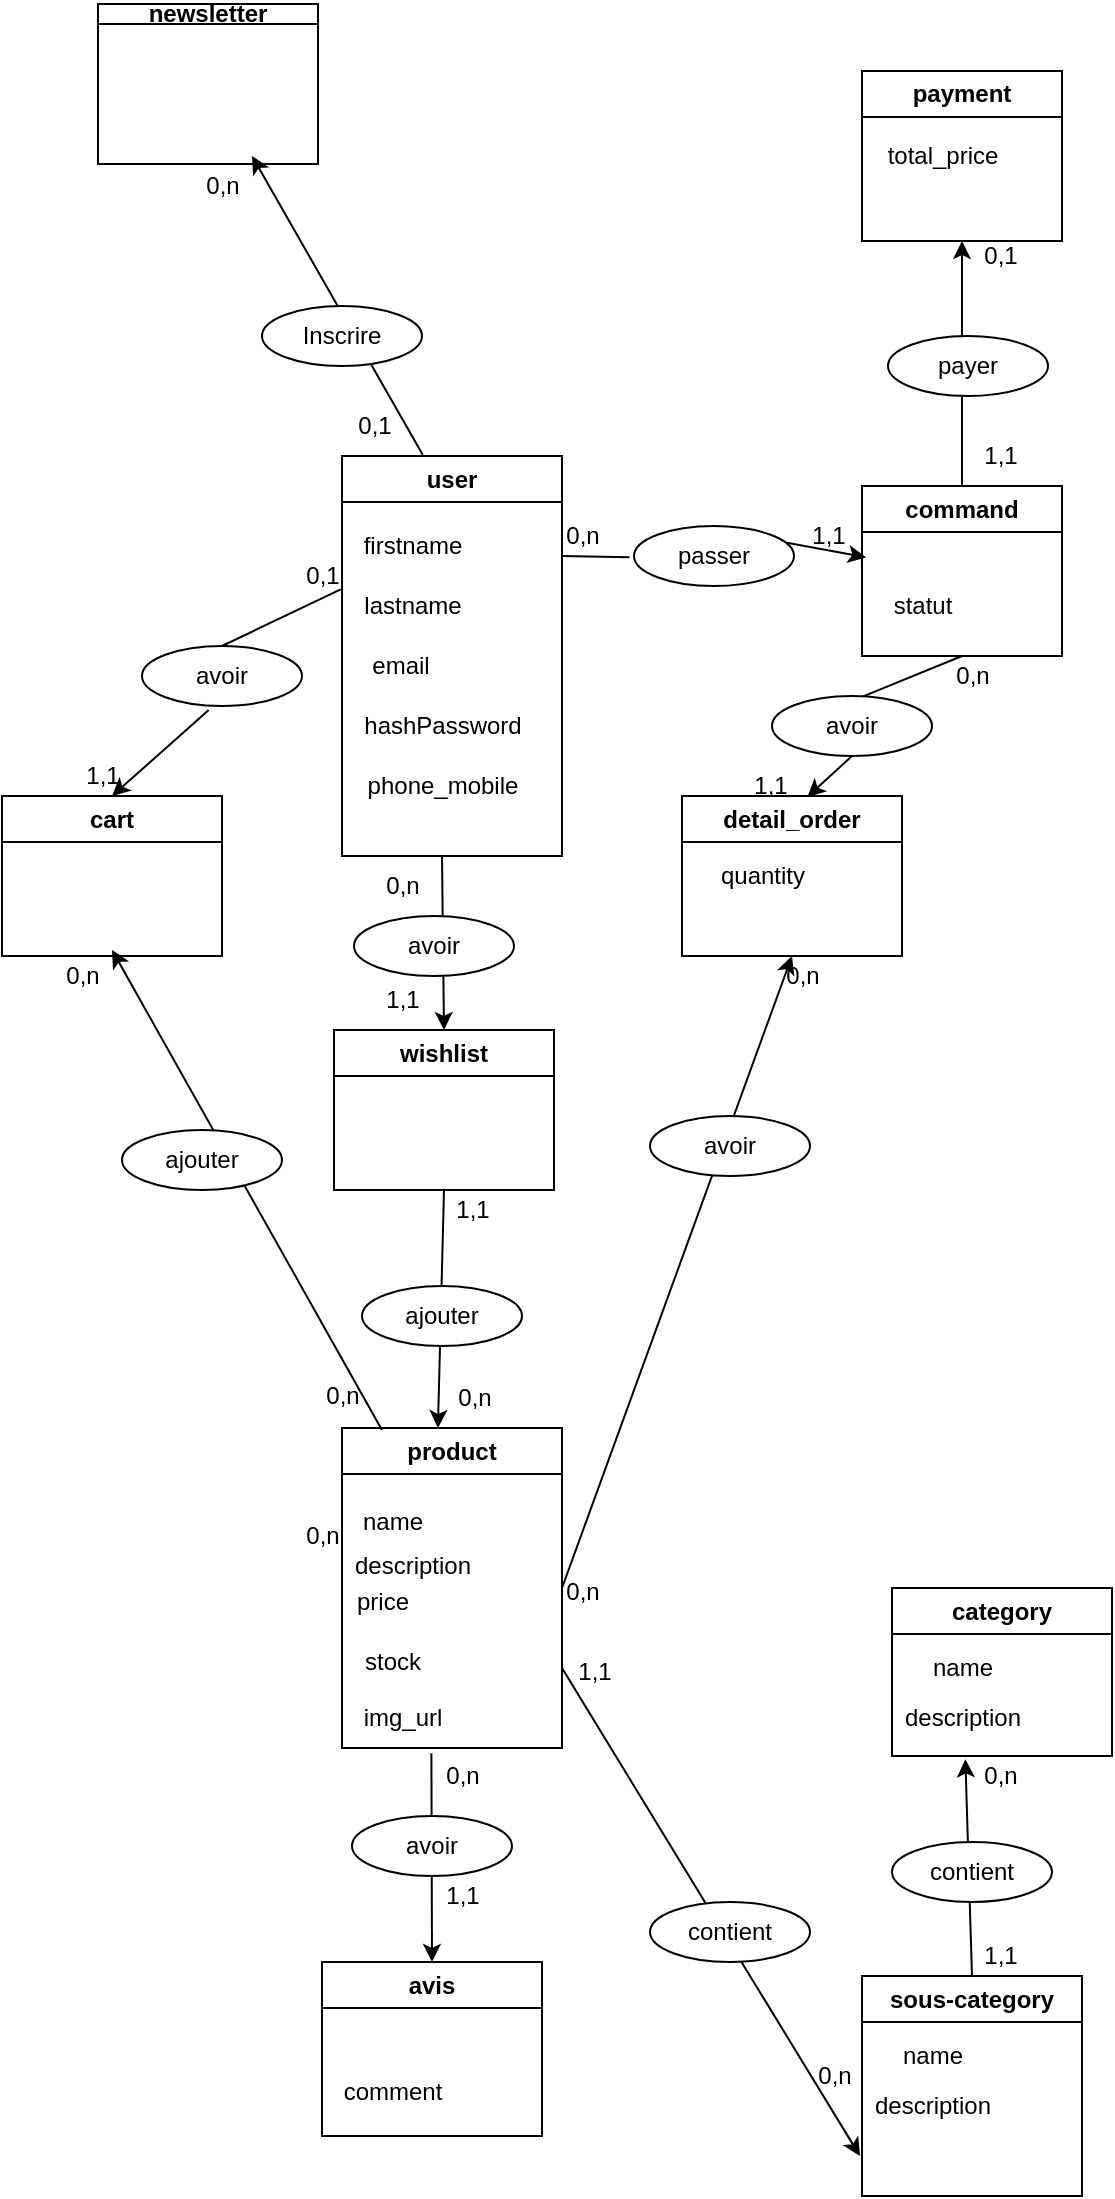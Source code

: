 <mxfile>
    <diagram id="CvfjHtEUOFNY8NPiG7nD" name="MCD">
        <mxGraphModel dx="878" dy="502" grid="1" gridSize="10" guides="1" tooltips="1" connect="1" arrows="1" fold="1" page="1" pageScale="1" pageWidth="850" pageHeight="1100" math="0" shadow="0">
            <root>
                <mxCell id="0"/>
                <mxCell id="1" parent="0"/>
                <mxCell id="Lv0Er9b2tTkbLk1As1dQ-1" value="user" style="swimlane;whiteSpace=wrap;html=1;" parent="1" vertex="1">
                    <mxGeometry x="341" y="230" width="110" height="200" as="geometry"/>
                </mxCell>
                <mxCell id="Lv0Er9b2tTkbLk1As1dQ-2" value="firstname" style="text;html=1;align=center;verticalAlign=middle;resizable=0;points=[];autosize=1;strokeColor=none;fillColor=none;" parent="Lv0Er9b2tTkbLk1As1dQ-1" vertex="1">
                    <mxGeometry y="30" width="70" height="30" as="geometry"/>
                </mxCell>
                <mxCell id="Lv0Er9b2tTkbLk1As1dQ-3" value="lastname" style="text;html=1;align=center;verticalAlign=middle;resizable=0;points=[];autosize=1;strokeColor=none;fillColor=none;" parent="Lv0Er9b2tTkbLk1As1dQ-1" vertex="1">
                    <mxGeometry y="60" width="70" height="30" as="geometry"/>
                </mxCell>
                <mxCell id="Lv0Er9b2tTkbLk1As1dQ-4" value="email" style="text;html=1;align=center;verticalAlign=middle;resizable=0;points=[];autosize=1;strokeColor=none;fillColor=none;" parent="Lv0Er9b2tTkbLk1As1dQ-1" vertex="1">
                    <mxGeometry x="4" y="90" width="50" height="30" as="geometry"/>
                </mxCell>
                <mxCell id="Lv0Er9b2tTkbLk1As1dQ-5" value="hashPassword" style="text;html=1;align=center;verticalAlign=middle;resizable=0;points=[];autosize=1;strokeColor=none;fillColor=none;" parent="Lv0Er9b2tTkbLk1As1dQ-1" vertex="1">
                    <mxGeometry y="120" width="100" height="30" as="geometry"/>
                </mxCell>
                <mxCell id="Lv0Er9b2tTkbLk1As1dQ-6" value="phone_mobile" style="text;html=1;align=center;verticalAlign=middle;resizable=0;points=[];autosize=1;strokeColor=none;fillColor=none;" parent="Lv0Er9b2tTkbLk1As1dQ-1" vertex="1">
                    <mxGeometry y="150" width="100" height="30" as="geometry"/>
                </mxCell>
                <mxCell id="Lv0Er9b2tTkbLk1As1dQ-7" value="newsletter" style="swimlane;whiteSpace=wrap;html=1;startSize=10;" parent="1" vertex="1">
                    <mxGeometry x="219" y="4" width="110" height="80" as="geometry"/>
                </mxCell>
                <mxCell id="Lv0Er9b2tTkbLk1As1dQ-14" value="" style="endArrow=classic;html=1;exitX=0.367;exitY=-0.003;exitDx=0;exitDy=0;exitPerimeter=0;entryX=0.5;entryY=1;entryDx=0;entryDy=0;" parent="1" source="Lv0Er9b2tTkbLk1As1dQ-1" edge="1">
                    <mxGeometry width="50" height="50" relative="1" as="geometry">
                        <mxPoint x="311" y="130" as="sourcePoint"/>
                        <mxPoint x="296" y="80" as="targetPoint"/>
                    </mxGeometry>
                </mxCell>
                <mxCell id="Lv0Er9b2tTkbLk1As1dQ-16" value="0,1" style="text;html=1;align=center;verticalAlign=middle;resizable=0;points=[];autosize=1;strokeColor=none;fillColor=none;" parent="1" vertex="1">
                    <mxGeometry x="337" y="200" width="40" height="30" as="geometry"/>
                </mxCell>
                <mxCell id="Lv0Er9b2tTkbLk1As1dQ-17" value="0,n" style="text;html=1;align=center;verticalAlign=middle;resizable=0;points=[];autosize=1;strokeColor=none;fillColor=none;" parent="1" vertex="1">
                    <mxGeometry x="261" y="80" width="40" height="30" as="geometry"/>
                </mxCell>
                <mxCell id="Lv0Er9b2tTkbLk1As1dQ-20" value="command" style="swimlane;whiteSpace=wrap;html=1;startSize=23;" parent="1" vertex="1">
                    <mxGeometry x="601" y="245" width="100" height="85" as="geometry"/>
                </mxCell>
                <mxCell id="Lv0Er9b2tTkbLk1As1dQ-22" value="statut" style="text;html=1;align=center;verticalAlign=middle;resizable=0;points=[];autosize=1;strokeColor=none;fillColor=none;" parent="1" vertex="1">
                    <mxGeometry x="606" y="290" width="50" height="30" as="geometry"/>
                </mxCell>
                <mxCell id="Lv0Er9b2tTkbLk1As1dQ-24" value="" style="endArrow=classic;html=1;entryX=-0.028;entryY=0.522;entryDx=0;entryDy=0;entryPerimeter=0;exitX=1;exitY=0.25;exitDx=0;exitDy=0;startArrow=none;" parent="1" source="N1LRHJ8-8XwG6mAaGwfK-13" edge="1">
                    <mxGeometry width="50" height="50" relative="1" as="geometry">
                        <mxPoint x="371" y="350" as="sourcePoint"/>
                        <mxPoint x="603.04" y="280.66" as="targetPoint"/>
                    </mxGeometry>
                </mxCell>
                <mxCell id="Lv0Er9b2tTkbLk1As1dQ-25" value="detail_order" style="swimlane;whiteSpace=wrap;html=1;startSize=23;" parent="1" vertex="1">
                    <mxGeometry x="511" y="400" width="110" height="80" as="geometry"/>
                </mxCell>
                <mxCell id="Lv0Er9b2tTkbLk1As1dQ-26" value="0,n" style="text;html=1;align=center;verticalAlign=middle;resizable=0;points=[];autosize=1;strokeColor=none;fillColor=none;" parent="1" vertex="1">
                    <mxGeometry x="441" y="255" width="40" height="30" as="geometry"/>
                </mxCell>
                <mxCell id="TKvOoq7Yk5l7cbyG8qmb-8" value="" style="edgeStyle=none;html=1;exitX=0.5;exitY=0;exitDx=0;exitDy=0;entryX=0.5;entryY=1;entryDx=0;entryDy=0;" parent="1" source="Lv0Er9b2tTkbLk1As1dQ-20" target="TKvOoq7Yk5l7cbyG8qmb-7" edge="1">
                    <mxGeometry relative="1" as="geometry"/>
                </mxCell>
                <mxCell id="Lv0Er9b2tTkbLk1As1dQ-27" value="1,1" style="text;html=1;align=center;verticalAlign=middle;resizable=0;points=[];autosize=1;strokeColor=none;fillColor=none;" parent="1" vertex="1">
                    <mxGeometry x="564" y="255" width="40" height="30" as="geometry"/>
                </mxCell>
                <mxCell id="Lv0Er9b2tTkbLk1As1dQ-28" value="" style="endArrow=classic;html=1;entryX=0.57;entryY=0.006;entryDx=0;entryDy=0;exitX=0.5;exitY=1;exitDx=0;exitDy=0;entryPerimeter=0;startArrow=none;" parent="1" source="N1LRHJ8-8XwG6mAaGwfK-12" target="Lv0Er9b2tTkbLk1As1dQ-25" edge="1">
                    <mxGeometry width="50" height="50" relative="1" as="geometry">
                        <mxPoint x="371" y="440" as="sourcePoint"/>
                        <mxPoint x="421" y="390" as="targetPoint"/>
                    </mxGeometry>
                </mxCell>
                <mxCell id="Lv0Er9b2tTkbLk1As1dQ-29" value="quantity" style="text;html=1;align=center;verticalAlign=middle;resizable=0;points=[];autosize=1;strokeColor=none;fillColor=none;" parent="1" vertex="1">
                    <mxGeometry x="516" y="425" width="70" height="30" as="geometry"/>
                </mxCell>
                <mxCell id="Lv0Er9b2tTkbLk1As1dQ-30" value="0,n" style="text;html=1;align=center;verticalAlign=middle;resizable=0;points=[];autosize=1;strokeColor=none;fillColor=none;" parent="1" vertex="1">
                    <mxGeometry x="636" y="325" width="40" height="30" as="geometry"/>
                </mxCell>
                <mxCell id="Lv0Er9b2tTkbLk1As1dQ-31" value="1,1" style="text;html=1;align=center;verticalAlign=middle;resizable=0;points=[];autosize=1;strokeColor=none;fillColor=none;" parent="1" vertex="1">
                    <mxGeometry x="535" y="380" width="40" height="30" as="geometry"/>
                </mxCell>
                <mxCell id="Lv0Er9b2tTkbLk1As1dQ-32" value="wishlist" style="swimlane;whiteSpace=wrap;html=1;startSize=23;" parent="1" vertex="1">
                    <mxGeometry x="337" y="517" width="110" height="80" as="geometry"/>
                </mxCell>
                <mxCell id="Lv0Er9b2tTkbLk1As1dQ-33" value="" style="endArrow=classic;html=1;entryX=0.5;entryY=0;entryDx=0;entryDy=0;" parent="1" target="Lv0Er9b2tTkbLk1As1dQ-32" edge="1">
                    <mxGeometry width="50" height="50" relative="1" as="geometry">
                        <mxPoint x="391" y="430" as="sourcePoint"/>
                        <mxPoint x="421" y="270" as="targetPoint"/>
                    </mxGeometry>
                </mxCell>
                <mxCell id="Lv0Er9b2tTkbLk1As1dQ-34" value="0,n" style="text;html=1;align=center;verticalAlign=middle;resizable=0;points=[];autosize=1;strokeColor=none;fillColor=none;" parent="1" vertex="1">
                    <mxGeometry x="351" y="430" width="40" height="30" as="geometry"/>
                </mxCell>
                <mxCell id="Lv0Er9b2tTkbLk1As1dQ-35" value="1,1" style="text;html=1;align=center;verticalAlign=middle;resizable=0;points=[];autosize=1;strokeColor=none;fillColor=none;" parent="1" vertex="1">
                    <mxGeometry x="351" y="487" width="40" height="30" as="geometry"/>
                </mxCell>
                <mxCell id="Lv0Er9b2tTkbLk1As1dQ-37" value="product" style="swimlane;whiteSpace=wrap;html=1;startSize=23;" parent="1" vertex="1">
                    <mxGeometry x="341" y="716" width="110" height="160" as="geometry"/>
                </mxCell>
                <mxCell id="Lv0Er9b2tTkbLk1As1dQ-40" value="description" style="text;html=1;align=center;verticalAlign=middle;resizable=0;points=[];autosize=1;strokeColor=none;fillColor=none;" parent="Lv0Er9b2tTkbLk1As1dQ-37" vertex="1">
                    <mxGeometry x="-5" y="54" width="80" height="30" as="geometry"/>
                </mxCell>
                <mxCell id="Lv0Er9b2tTkbLk1As1dQ-41" value="price" style="text;html=1;align=center;verticalAlign=middle;resizable=0;points=[];autosize=1;strokeColor=none;fillColor=none;" parent="Lv0Er9b2tTkbLk1As1dQ-37" vertex="1">
                    <mxGeometry x="-5" y="72" width="50" height="30" as="geometry"/>
                </mxCell>
                <mxCell id="Lv0Er9b2tTkbLk1As1dQ-38" value="" style="endArrow=classic;html=1;exitX=0.5;exitY=1;exitDx=0;exitDy=0;entryX=0.436;entryY=0;entryDx=0;entryDy=0;entryPerimeter=0;" parent="1" source="Lv0Er9b2tTkbLk1As1dQ-32" target="Lv0Er9b2tTkbLk1As1dQ-37" edge="1">
                    <mxGeometry width="50" height="50" relative="1" as="geometry">
                        <mxPoint x="465" y="587" as="sourcePoint"/>
                        <mxPoint x="435" y="687" as="targetPoint"/>
                    </mxGeometry>
                </mxCell>
                <mxCell id="Lv0Er9b2tTkbLk1As1dQ-39" value="name" style="text;html=1;align=center;verticalAlign=middle;resizable=0;points=[];autosize=1;strokeColor=none;fillColor=none;" parent="1" vertex="1">
                    <mxGeometry x="341" y="748" width="50" height="30" as="geometry"/>
                </mxCell>
                <mxCell id="Lv0Er9b2tTkbLk1As1dQ-43" value="stock" style="text;html=1;align=center;verticalAlign=middle;resizable=0;points=[];autosize=1;strokeColor=none;fillColor=none;" parent="1" vertex="1">
                    <mxGeometry x="341" y="818" width="50" height="30" as="geometry"/>
                </mxCell>
                <mxCell id="Lv0Er9b2tTkbLk1As1dQ-44" value="img_url" style="text;html=1;align=center;verticalAlign=middle;resizable=0;points=[];autosize=1;strokeColor=none;fillColor=none;" parent="1" vertex="1">
                    <mxGeometry x="341" y="846" width="60" height="30" as="geometry"/>
                </mxCell>
                <mxCell id="Lv0Er9b2tTkbLk1As1dQ-45" value="" style="endArrow=classic;html=1;exitX=1;exitY=0.5;exitDx=0;exitDy=0;entryX=0.5;entryY=1;entryDx=0;entryDy=0;" parent="1" source="Lv0Er9b2tTkbLk1As1dQ-37" target="Lv0Er9b2tTkbLk1As1dQ-25" edge="1">
                    <mxGeometry width="50" height="50" relative="1" as="geometry">
                        <mxPoint x="371" y="530" as="sourcePoint"/>
                        <mxPoint x="421" y="480" as="targetPoint"/>
                    </mxGeometry>
                </mxCell>
                <mxCell id="Lv0Er9b2tTkbLk1As1dQ-46" value="1,1" style="text;html=1;align=center;verticalAlign=middle;resizable=0;points=[];autosize=1;strokeColor=none;fillColor=none;" parent="1" vertex="1">
                    <mxGeometry x="386" y="592" width="40" height="30" as="geometry"/>
                </mxCell>
                <mxCell id="Lv0Er9b2tTkbLk1As1dQ-47" value="0,n" style="text;html=1;align=center;verticalAlign=middle;resizable=0;points=[];autosize=1;strokeColor=none;fillColor=none;" parent="1" vertex="1">
                    <mxGeometry x="387" y="686" width="40" height="30" as="geometry"/>
                </mxCell>
                <mxCell id="Lv0Er9b2tTkbLk1As1dQ-48" value="0,n" style="text;html=1;align=center;verticalAlign=middle;resizable=0;points=[];autosize=1;strokeColor=none;fillColor=none;" parent="1" vertex="1">
                    <mxGeometry x="441" y="783" width="40" height="30" as="geometry"/>
                </mxCell>
                <mxCell id="Lv0Er9b2tTkbLk1As1dQ-49" value="0,n" style="text;html=1;align=center;verticalAlign=middle;resizable=0;points=[];autosize=1;strokeColor=none;fillColor=none;" parent="1" vertex="1">
                    <mxGeometry x="551" y="475" width="40" height="30" as="geometry"/>
                </mxCell>
                <mxCell id="Lv0Er9b2tTkbLk1As1dQ-53" value="cart" style="swimlane;whiteSpace=wrap;html=1;startSize=23;" parent="1" vertex="1">
                    <mxGeometry x="171" y="400" width="110" height="80" as="geometry"/>
                </mxCell>
                <mxCell id="Lv0Er9b2tTkbLk1As1dQ-54" value="" style="endArrow=classic;html=1;entryX=0.5;entryY=0;entryDx=0;entryDy=0;exitX=0.417;exitY=1.067;exitDx=0;exitDy=0;exitPerimeter=0;startArrow=none;" parent="1" source="N1LRHJ8-8XwG6mAaGwfK-14" target="Lv0Er9b2tTkbLk1As1dQ-53" edge="1">
                    <mxGeometry width="50" height="50" relative="1" as="geometry">
                        <mxPoint x="371" y="540" as="sourcePoint"/>
                        <mxPoint x="421" y="490" as="targetPoint"/>
                    </mxGeometry>
                </mxCell>
                <mxCell id="Lv0Er9b2tTkbLk1As1dQ-55" value="0,1" style="text;html=1;align=center;verticalAlign=middle;resizable=0;points=[];autosize=1;strokeColor=none;fillColor=none;" parent="1" vertex="1">
                    <mxGeometry x="311" y="275" width="40" height="30" as="geometry"/>
                </mxCell>
                <mxCell id="Lv0Er9b2tTkbLk1As1dQ-56" value="1,1" style="text;html=1;align=center;verticalAlign=middle;resizable=0;points=[];autosize=1;strokeColor=none;fillColor=none;" parent="1" vertex="1">
                    <mxGeometry x="201" y="375" width="40" height="30" as="geometry"/>
                </mxCell>
                <mxCell id="Lv0Er9b2tTkbLk1As1dQ-58" value="" style="endArrow=classic;html=1;entryX=0.5;entryY=1;entryDx=0;entryDy=0;" parent="1" edge="1">
                    <mxGeometry width="50" height="50" relative="1" as="geometry">
                        <mxPoint x="361" y="717" as="sourcePoint"/>
                        <mxPoint x="226" y="477" as="targetPoint"/>
                    </mxGeometry>
                </mxCell>
                <mxCell id="Lv0Er9b2tTkbLk1As1dQ-59" value="0,n" style="text;html=1;align=center;verticalAlign=middle;resizable=0;points=[];autosize=1;strokeColor=none;fillColor=none;" parent="1" vertex="1">
                    <mxGeometry x="321" y="685" width="40" height="30" as="geometry"/>
                </mxCell>
                <mxCell id="Lv0Er9b2tTkbLk1As1dQ-60" value="0,n" style="text;html=1;align=center;verticalAlign=middle;resizable=0;points=[];autosize=1;strokeColor=none;fillColor=none;" parent="1" vertex="1">
                    <mxGeometry x="191" y="475" width="40" height="30" as="geometry"/>
                </mxCell>
                <mxCell id="Lv0Er9b2tTkbLk1As1dQ-65" value="0,n" style="text;html=1;align=center;verticalAlign=middle;resizable=0;points=[];autosize=1;strokeColor=none;fillColor=none;" parent="1" vertex="1">
                    <mxGeometry x="311" y="755" width="40" height="30" as="geometry"/>
                </mxCell>
                <mxCell id="Lv0Er9b2tTkbLk1As1dQ-67" value="avis" style="swimlane;whiteSpace=wrap;html=1;startSize=23;" parent="1" vertex="1">
                    <mxGeometry x="331" y="983" width="110" height="87" as="geometry"/>
                </mxCell>
                <mxCell id="Lv0Er9b2tTkbLk1As1dQ-73" value="comment" style="text;html=1;align=center;verticalAlign=middle;resizable=0;points=[];autosize=1;strokeColor=none;fillColor=none;" parent="Lv0Er9b2tTkbLk1As1dQ-67" vertex="1">
                    <mxGeometry y="50" width="70" height="30" as="geometry"/>
                </mxCell>
                <mxCell id="Lv0Er9b2tTkbLk1As1dQ-69" value="" style="endArrow=classic;html=1;exitX=0.745;exitY=1.089;exitDx=0;exitDy=0;exitPerimeter=0;entryX=0.5;entryY=0;entryDx=0;entryDy=0;" parent="1" source="Lv0Er9b2tTkbLk1As1dQ-44" target="Lv0Er9b2tTkbLk1As1dQ-67" edge="1">
                    <mxGeometry width="50" height="50" relative="1" as="geometry">
                        <mxPoint x="371" y="1020" as="sourcePoint"/>
                        <mxPoint x="421" y="970" as="targetPoint"/>
                    </mxGeometry>
                </mxCell>
                <mxCell id="Lv0Er9b2tTkbLk1As1dQ-70" value="0,n" style="text;html=1;align=center;verticalAlign=middle;resizable=0;points=[];autosize=1;strokeColor=none;fillColor=none;" parent="1" vertex="1">
                    <mxGeometry x="381" y="875" width="40" height="30" as="geometry"/>
                </mxCell>
                <mxCell id="Lv0Er9b2tTkbLk1As1dQ-71" value="1,1" style="text;html=1;align=center;verticalAlign=middle;resizable=0;points=[];autosize=1;strokeColor=none;fillColor=none;" parent="1" vertex="1">
                    <mxGeometry x="381" y="935" width="40" height="30" as="geometry"/>
                </mxCell>
                <mxCell id="2" value="category" style="swimlane;whiteSpace=wrap;html=1;startSize=23;" parent="1" vertex="1">
                    <mxGeometry x="616" y="796" width="110" height="84" as="geometry"/>
                </mxCell>
                <mxCell id="3" value="name" style="text;html=1;align=center;verticalAlign=middle;resizable=0;points=[];autosize=1;strokeColor=none;fillColor=none;" parent="2" vertex="1">
                    <mxGeometry x="10" y="25" width="50" height="30" as="geometry"/>
                </mxCell>
                <mxCell id="4" value="description" style="text;html=1;align=center;verticalAlign=middle;resizable=0;points=[];autosize=1;strokeColor=none;fillColor=none;" parent="2" vertex="1">
                    <mxGeometry x="-5" y="50" width="80" height="30" as="geometry"/>
                </mxCell>
                <mxCell id="6" value="" style="endArrow=classic;html=1;exitX=1;exitY=0.75;exitDx=0;exitDy=0;" parent="1" source="Lv0Er9b2tTkbLk1As1dQ-37" edge="1">
                    <mxGeometry width="50" height="50" relative="1" as="geometry">
                        <mxPoint x="361" y="900" as="sourcePoint"/>
                        <mxPoint x="600" y="1080" as="targetPoint"/>
                    </mxGeometry>
                </mxCell>
                <mxCell id="7" value="0,n" style="text;html=1;align=center;verticalAlign=middle;resizable=0;points=[];autosize=1;strokeColor=none;fillColor=none;" parent="1" vertex="1">
                    <mxGeometry x="567" y="1024.5" width="40" height="30" as="geometry"/>
                </mxCell>
                <mxCell id="0WFxUsDukGwvjca6wQdN-7" value="1,1" style="text;html=1;align=center;verticalAlign=middle;resizable=0;points=[];autosize=1;strokeColor=none;fillColor=none;" parent="1" vertex="1">
                    <mxGeometry x="447" y="823" width="40" height="30" as="geometry"/>
                </mxCell>
                <mxCell id="N1LRHJ8-8XwG6mAaGwfK-7" value="avoir" style="ellipse;whiteSpace=wrap;html=1;" parent="1" vertex="1">
                    <mxGeometry x="346" y="910" width="80" height="30" as="geometry"/>
                </mxCell>
                <mxCell id="N1LRHJ8-8XwG6mAaGwfK-9" value="ajouter" style="ellipse;whiteSpace=wrap;html=1;" parent="1" vertex="1">
                    <mxGeometry x="231" y="567" width="80" height="30" as="geometry"/>
                </mxCell>
                <mxCell id="N1LRHJ8-8XwG6mAaGwfK-10" value="ajouter" style="ellipse;whiteSpace=wrap;html=1;" parent="1" vertex="1">
                    <mxGeometry x="351" y="645" width="80" height="30" as="geometry"/>
                </mxCell>
                <mxCell id="N1LRHJ8-8XwG6mAaGwfK-11" value="avoir" style="ellipse;whiteSpace=wrap;html=1;" parent="1" vertex="1">
                    <mxGeometry x="495" y="560" width="80" height="30" as="geometry"/>
                </mxCell>
                <mxCell id="N1LRHJ8-8XwG6mAaGwfK-15" value="Inscrire" style="ellipse;whiteSpace=wrap;html=1;" parent="1" vertex="1">
                    <mxGeometry x="301" y="155" width="80" height="30" as="geometry"/>
                </mxCell>
                <mxCell id="N1LRHJ8-8XwG6mAaGwfK-16" value="" style="endArrow=none;html=1;entryX=0.5;entryY=0;entryDx=0;entryDy=0;exitX=-0.009;exitY=0.222;exitDx=0;exitDy=0;exitPerimeter=0;" parent="1" source="Lv0Er9b2tTkbLk1As1dQ-3" target="N1LRHJ8-8XwG6mAaGwfK-14" edge="1">
                    <mxGeometry width="50" height="50" relative="1" as="geometry">
                        <mxPoint x="340.37" y="296.66" as="sourcePoint"/>
                        <mxPoint x="226" y="400" as="targetPoint"/>
                    </mxGeometry>
                </mxCell>
                <mxCell id="N1LRHJ8-8XwG6mAaGwfK-14" value="avoir" style="ellipse;whiteSpace=wrap;html=1;" parent="1" vertex="1">
                    <mxGeometry x="241" y="325" width="80" height="30" as="geometry"/>
                </mxCell>
                <mxCell id="N1LRHJ8-8XwG6mAaGwfK-18" value="" style="endArrow=none;html=1;entryX=-0.028;entryY=0.522;entryDx=0;entryDy=0;entryPerimeter=0;exitX=1;exitY=0.25;exitDx=0;exitDy=0;" parent="1" source="Lv0Er9b2tTkbLk1As1dQ-1" target="N1LRHJ8-8XwG6mAaGwfK-13" edge="1">
                    <mxGeometry width="50" height="50" relative="1" as="geometry">
                        <mxPoint x="451" y="280" as="sourcePoint"/>
                        <mxPoint x="603.04" y="280.66" as="targetPoint"/>
                    </mxGeometry>
                </mxCell>
                <mxCell id="N1LRHJ8-8XwG6mAaGwfK-13" value="passer" style="ellipse;whiteSpace=wrap;html=1;" parent="1" vertex="1">
                    <mxGeometry x="487" y="265" width="80" height="30" as="geometry"/>
                </mxCell>
                <mxCell id="N1LRHJ8-8XwG6mAaGwfK-19" value="" style="endArrow=none;html=1;entryX=0.57;entryY=0.006;entryDx=0;entryDy=0;exitX=0.5;exitY=1;exitDx=0;exitDy=0;entryPerimeter=0;" parent="1" source="Lv0Er9b2tTkbLk1As1dQ-20" target="N1LRHJ8-8XwG6mAaGwfK-12" edge="1">
                    <mxGeometry width="50" height="50" relative="1" as="geometry">
                        <mxPoint x="651" y="330" as="sourcePoint"/>
                        <mxPoint x="573.7" y="400.48" as="targetPoint"/>
                    </mxGeometry>
                </mxCell>
                <mxCell id="N1LRHJ8-8XwG6mAaGwfK-12" value="avoir" style="ellipse;whiteSpace=wrap;html=1;" parent="1" vertex="1">
                    <mxGeometry x="556" y="350" width="80" height="30" as="geometry"/>
                </mxCell>
                <mxCell id="N1LRHJ8-8XwG6mAaGwfK-21" value="contient" style="ellipse;whiteSpace=wrap;html=1;" parent="1" vertex="1">
                    <mxGeometry x="495" y="953" width="80" height="30" as="geometry"/>
                </mxCell>
                <mxCell id="N1LRHJ8-8XwG6mAaGwfK-22" value="avoir" style="ellipse;whiteSpace=wrap;html=1;" parent="1" vertex="1">
                    <mxGeometry x="347" y="460" width="80" height="30" as="geometry"/>
                </mxCell>
                <mxCell id="TKvOoq7Yk5l7cbyG8qmb-7" value="payment" style="swimlane;whiteSpace=wrap;html=1;startSize=23;" parent="1" vertex="1">
                    <mxGeometry x="601" y="37.5" width="100" height="85" as="geometry"/>
                </mxCell>
                <mxCell id="TKvOoq7Yk5l7cbyG8qmb-13" value="total_price" style="text;html=1;align=center;verticalAlign=middle;resizable=0;points=[];autosize=1;strokeColor=none;fillColor=none;" parent="TKvOoq7Yk5l7cbyG8qmb-7" vertex="1">
                    <mxGeometry y="27.5" width="80" height="30" as="geometry"/>
                </mxCell>
                <mxCell id="TKvOoq7Yk5l7cbyG8qmb-9" value="payer" style="ellipse;whiteSpace=wrap;html=1;" parent="1" vertex="1">
                    <mxGeometry x="614" y="170" width="80" height="30" as="geometry"/>
                </mxCell>
                <mxCell id="TKvOoq7Yk5l7cbyG8qmb-10" value="1,1" style="text;html=1;align=center;verticalAlign=middle;resizable=0;points=[];autosize=1;strokeColor=none;fillColor=none;" parent="1" vertex="1">
                    <mxGeometry x="650" y="215" width="40" height="30" as="geometry"/>
                </mxCell>
                <mxCell id="TKvOoq7Yk5l7cbyG8qmb-12" value="0,1" style="text;html=1;align=center;verticalAlign=middle;resizable=0;points=[];autosize=1;strokeColor=none;fillColor=none;" parent="1" vertex="1">
                    <mxGeometry x="650" y="115" width="40" height="30" as="geometry"/>
                </mxCell>
                <mxCell id="vTof2yaJLKvFjiHK5ner-7" value="sous-category" style="swimlane;whiteSpace=wrap;html=1;startSize=23;" parent="1" vertex="1">
                    <mxGeometry x="601" y="990" width="110" height="110" as="geometry"/>
                </mxCell>
                <mxCell id="vTof2yaJLKvFjiHK5ner-8" value="name" style="text;html=1;align=center;verticalAlign=middle;resizable=0;points=[];autosize=1;strokeColor=none;fillColor=none;" parent="vTof2yaJLKvFjiHK5ner-7" vertex="1">
                    <mxGeometry x="10" y="25" width="50" height="30" as="geometry"/>
                </mxCell>
                <mxCell id="vTof2yaJLKvFjiHK5ner-9" value="description" style="text;html=1;align=center;verticalAlign=middle;resizable=0;points=[];autosize=1;strokeColor=none;fillColor=none;" parent="vTof2yaJLKvFjiHK5ner-7" vertex="1">
                    <mxGeometry x="-5" y="50" width="80" height="30" as="geometry"/>
                </mxCell>
                <mxCell id="vTof2yaJLKvFjiHK5ner-10" value="" style="endArrow=classic;html=1;exitX=0.5;exitY=0;exitDx=0;exitDy=0;entryX=0.521;entryY=1.189;entryDx=0;entryDy=0;entryPerimeter=0;" parent="1" source="vTof2yaJLKvFjiHK5ner-7" target="4" edge="1">
                    <mxGeometry width="50" height="50" relative="1" as="geometry">
                        <mxPoint x="395.7" y="888.67" as="sourcePoint"/>
                        <mxPoint x="396" y="993" as="targetPoint"/>
                    </mxGeometry>
                </mxCell>
                <mxCell id="vTof2yaJLKvFjiHK5ner-11" value="contient" style="ellipse;whiteSpace=wrap;html=1;" parent="1" vertex="1">
                    <mxGeometry x="616" y="923" width="80" height="30" as="geometry"/>
                </mxCell>
                <mxCell id="vTof2yaJLKvFjiHK5ner-12" value="1,1" style="text;html=1;align=center;verticalAlign=middle;resizable=0;points=[];autosize=1;strokeColor=none;fillColor=none;" parent="1" vertex="1">
                    <mxGeometry x="650" y="965" width="40" height="30" as="geometry"/>
                </mxCell>
                <mxCell id="vTof2yaJLKvFjiHK5ner-13" value="0,n" style="text;html=1;align=center;verticalAlign=middle;resizable=0;points=[];autosize=1;strokeColor=none;fillColor=none;" parent="1" vertex="1">
                    <mxGeometry x="650" y="875" width="40" height="30" as="geometry"/>
                </mxCell>
            </root>
        </mxGraphModel>
    </diagram>
    <diagram name="MPD" id="3AWbEABawdYKvhhRtkfU">
        <mxGraphModel dx="816" dy="336" grid="1" gridSize="10" guides="1" tooltips="1" connect="1" arrows="1" fold="1" page="1" pageScale="1" pageWidth="850" pageHeight="1100" math="0" shadow="0">
            <root>
                <mxCell id="6nwYWtiXRFRDtBGKJxEg-0"/>
                <mxCell id="6nwYWtiXRFRDtBGKJxEg-1" parent="6nwYWtiXRFRDtBGKJxEg-0"/>
                <mxCell id="6nwYWtiXRFRDtBGKJxEg-2" value="user" style="swimlane;whiteSpace=wrap;html=1;" parent="6nwYWtiXRFRDtBGKJxEg-1" vertex="1">
                    <mxGeometry x="300" y="235" width="110" height="200" as="geometry"/>
                </mxCell>
                <mxCell id="6nwYWtiXRFRDtBGKJxEg-3" value="firstname" style="text;html=1;align=center;verticalAlign=middle;resizable=0;points=[];autosize=1;strokeColor=none;fillColor=none;" parent="6nwYWtiXRFRDtBGKJxEg-2" vertex="1">
                    <mxGeometry y="45" width="70" height="30" as="geometry"/>
                </mxCell>
                <mxCell id="6nwYWtiXRFRDtBGKJxEg-4" value="lastname" style="text;html=1;align=center;verticalAlign=middle;resizable=0;points=[];autosize=1;strokeColor=none;fillColor=none;" parent="6nwYWtiXRFRDtBGKJxEg-2" vertex="1">
                    <mxGeometry y="70" width="70" height="30" as="geometry"/>
                </mxCell>
                <mxCell id="6nwYWtiXRFRDtBGKJxEg-5" value="email" style="text;html=1;align=center;verticalAlign=middle;resizable=0;points=[];autosize=1;strokeColor=none;fillColor=none;" parent="6nwYWtiXRFRDtBGKJxEg-2" vertex="1">
                    <mxGeometry x="1" y="94" width="50" height="30" as="geometry"/>
                </mxCell>
                <mxCell id="6nwYWtiXRFRDtBGKJxEg-6" value="hashPassword" style="text;html=1;align=center;verticalAlign=middle;resizable=0;points=[];autosize=1;strokeColor=none;fillColor=none;" parent="6nwYWtiXRFRDtBGKJxEg-2" vertex="1">
                    <mxGeometry y="120" width="100" height="30" as="geometry"/>
                </mxCell>
                <mxCell id="6nwYWtiXRFRDtBGKJxEg-7" value="phone_mobile" style="text;html=1;align=center;verticalAlign=middle;resizable=0;points=[];autosize=1;strokeColor=none;fillColor=none;" parent="6nwYWtiXRFRDtBGKJxEg-2" vertex="1">
                    <mxGeometry y="150" width="100" height="30" as="geometry"/>
                </mxCell>
                <mxCell id="KrLnZW23wrya4tjryXH2-14" value="id" style="text;html=1;align=center;verticalAlign=middle;resizable=0;points=[];autosize=1;strokeColor=none;fillColor=none;" parent="6nwYWtiXRFRDtBGKJxEg-2" vertex="1">
                    <mxGeometry y="25" width="30" height="30" as="geometry"/>
                </mxCell>
                <mxCell id="6nwYWtiXRFRDtBGKJxEg-8" value="newletter" style="swimlane;whiteSpace=wrap;html=1;startSize=23;" parent="6nwYWtiXRFRDtBGKJxEg-1" vertex="1">
                    <mxGeometry x="200" y="5" width="110" height="120" as="geometry"/>
                </mxCell>
                <mxCell id="KrLnZW23wrya4tjryXH2-18" value="id" style="text;html=1;align=center;verticalAlign=middle;resizable=0;points=[];autosize=1;strokeColor=none;fillColor=none;" parent="6nwYWtiXRFRDtBGKJxEg-8" vertex="1">
                    <mxGeometry x="10" y="35" width="30" height="30" as="geometry"/>
                </mxCell>
                <mxCell id="6nwYWtiXRFRDtBGKJxEg-20" value="command" style="swimlane;whiteSpace=wrap;html=1;startSize=23;" parent="6nwYWtiXRFRDtBGKJxEg-1" vertex="1">
                    <mxGeometry x="480" y="252" width="100" height="98" as="geometry"/>
                </mxCell>
                <mxCell id="Nch3IXGT_WikVMm_Mk6D-3" value="payment_id" style="text;html=1;align=center;verticalAlign=middle;resizable=0;points=[];autosize=1;strokeColor=none;fillColor=none;" parent="6nwYWtiXRFRDtBGKJxEg-20" vertex="1">
                    <mxGeometry y="68" width="90" height="30" as="geometry"/>
                </mxCell>
                <mxCell id="6nwYWtiXRFRDtBGKJxEg-21" value="payment" style="text;html=1;align=center;verticalAlign=middle;resizable=0;points=[];autosize=1;strokeColor=none;fillColor=none;" parent="6nwYWtiXRFRDtBGKJxEg-1" vertex="1">
                    <mxGeometry x="484" y="283" width="70" height="30" as="geometry"/>
                </mxCell>
                <mxCell id="6nwYWtiXRFRDtBGKJxEg-22" value="statut" style="text;html=1;align=center;verticalAlign=middle;resizable=0;points=[];autosize=1;strokeColor=none;fillColor=none;" parent="6nwYWtiXRFRDtBGKJxEg-1" vertex="1">
                    <mxGeometry x="485" y="304" width="50" height="30" as="geometry"/>
                </mxCell>
                <mxCell id="6nwYWtiXRFRDtBGKJxEg-24" value="detail_order" style="swimlane;whiteSpace=wrap;html=1;startSize=23;" parent="6nwYWtiXRFRDtBGKJxEg-1" vertex="1">
                    <mxGeometry x="470" y="408" width="110" height="80" as="geometry"/>
                </mxCell>
                <mxCell id="KrLnZW23wrya4tjryXH2-10" value="id" style="text;html=1;align=center;verticalAlign=middle;resizable=0;points=[];autosize=1;strokeColor=none;fillColor=none;" parent="6nwYWtiXRFRDtBGKJxEg-24" vertex="1">
                    <mxGeometry x="10" y="25" width="30" height="30" as="geometry"/>
                </mxCell>
                <mxCell id="6nwYWtiXRFRDtBGKJxEg-28" value="quantity" style="text;html=1;align=center;verticalAlign=middle;resizable=0;points=[];autosize=1;strokeColor=none;fillColor=none;" parent="6nwYWtiXRFRDtBGKJxEg-1" vertex="1">
                    <mxGeometry x="475" y="452" width="70" height="30" as="geometry"/>
                </mxCell>
                <mxCell id="6nwYWtiXRFRDtBGKJxEg-31" value="wishlist" style="swimlane;whiteSpace=wrap;html=1;startSize=23;" parent="6nwYWtiXRFRDtBGKJxEg-1" vertex="1">
                    <mxGeometry x="296" y="522" width="110" height="80" as="geometry"/>
                </mxCell>
                <mxCell id="KrLnZW23wrya4tjryXH2-8" value="id" style="text;html=1;align=center;verticalAlign=middle;resizable=0;points=[];autosize=1;strokeColor=none;fillColor=none;" parent="6nwYWtiXRFRDtBGKJxEg-31" vertex="1">
                    <mxGeometry x="9" y="25" width="30" height="30" as="geometry"/>
                </mxCell>
                <mxCell id="6nwYWtiXRFRDtBGKJxEg-32" value="" style="endArrow=classic;html=1;entryX=0.5;entryY=0;entryDx=0;entryDy=0;" parent="6nwYWtiXRFRDtBGKJxEg-1" target="6nwYWtiXRFRDtBGKJxEg-31" edge="1">
                    <mxGeometry width="50" height="50" relative="1" as="geometry">
                        <mxPoint x="350" y="435" as="sourcePoint"/>
                        <mxPoint x="380" y="275" as="targetPoint"/>
                    </mxGeometry>
                </mxCell>
                <mxCell id="6nwYWtiXRFRDtBGKJxEg-33" value="0,n" style="text;html=1;align=center;verticalAlign=middle;resizable=0;points=[];autosize=1;strokeColor=none;fillColor=none;" parent="6nwYWtiXRFRDtBGKJxEg-1" vertex="1">
                    <mxGeometry x="310" y="435" width="40" height="30" as="geometry"/>
                </mxCell>
                <mxCell id="6nwYWtiXRFRDtBGKJxEg-34" value="1,1" style="text;html=1;align=center;verticalAlign=middle;resizable=0;points=[];autosize=1;strokeColor=none;fillColor=none;" parent="6nwYWtiXRFRDtBGKJxEg-1" vertex="1">
                    <mxGeometry x="310" y="492" width="40" height="30" as="geometry"/>
                </mxCell>
                <mxCell id="6nwYWtiXRFRDtBGKJxEg-35" value="qauntity" style="text;html=1;align=center;verticalAlign=middle;resizable=0;points=[];autosize=1;strokeColor=none;fillColor=none;" parent="6nwYWtiXRFRDtBGKJxEg-1" vertex="1">
                    <mxGeometry x="295" y="564" width="70" height="30" as="geometry"/>
                </mxCell>
                <mxCell id="6nwYWtiXRFRDtBGKJxEg-36" value="product" style="swimlane;whiteSpace=wrap;html=1;startSize=23;" parent="6nwYWtiXRFRDtBGKJxEg-1" vertex="1">
                    <mxGeometry x="300" y="721" width="110" height="179" as="geometry"/>
                </mxCell>
                <mxCell id="6nwYWtiXRFRDtBGKJxEg-37" value="description" style="text;html=1;align=center;verticalAlign=middle;resizable=0;points=[];autosize=1;strokeColor=none;fillColor=none;" parent="6nwYWtiXRFRDtBGKJxEg-36" vertex="1">
                    <mxGeometry x="-5" y="62" width="80" height="30" as="geometry"/>
                </mxCell>
                <mxCell id="6nwYWtiXRFRDtBGKJxEg-38" value="price" style="text;html=1;align=center;verticalAlign=middle;resizable=0;points=[];autosize=1;strokeColor=none;fillColor=none;" parent="6nwYWtiXRFRDtBGKJxEg-36" vertex="1">
                    <mxGeometry x="-5" y="85" width="50" height="30" as="geometry"/>
                </mxCell>
                <mxCell id="GEKt4nUGtRGo-3rYPxrv-13" value="sous-category_id" style="text;html=1;align=center;verticalAlign=middle;resizable=0;points=[];autosize=1;strokeColor=none;fillColor=none;" vertex="1" parent="6nwYWtiXRFRDtBGKJxEg-36">
                    <mxGeometry y="149" width="110" height="30" as="geometry"/>
                </mxCell>
                <mxCell id="6nwYWtiXRFRDtBGKJxEg-39" value="" style="endArrow=classic;html=1;exitX=0.5;exitY=1;exitDx=0;exitDy=0;entryX=0.436;entryY=0;entryDx=0;entryDy=0;entryPerimeter=0;" parent="6nwYWtiXRFRDtBGKJxEg-1" source="6nwYWtiXRFRDtBGKJxEg-31" target="6nwYWtiXRFRDtBGKJxEg-36" edge="1">
                    <mxGeometry width="50" height="50" relative="1" as="geometry">
                        <mxPoint x="424" y="592" as="sourcePoint"/>
                        <mxPoint x="394" y="692" as="targetPoint"/>
                    </mxGeometry>
                </mxCell>
                <mxCell id="6nwYWtiXRFRDtBGKJxEg-40" value="name" style="text;html=1;align=center;verticalAlign=middle;resizable=0;points=[];autosize=1;strokeColor=none;fillColor=none;" parent="6nwYWtiXRFRDtBGKJxEg-1" vertex="1">
                    <mxGeometry x="300" y="760" width="50" height="30" as="geometry"/>
                </mxCell>
                <mxCell id="6nwYWtiXRFRDtBGKJxEg-41" value="stock" style="text;html=1;align=center;verticalAlign=middle;resizable=0;points=[];autosize=1;strokeColor=none;fillColor=none;" parent="6nwYWtiXRFRDtBGKJxEg-1" vertex="1">
                    <mxGeometry x="300" y="830" width="50" height="30" as="geometry"/>
                </mxCell>
                <mxCell id="6nwYWtiXRFRDtBGKJxEg-42" value="img_url" style="text;html=1;align=center;verticalAlign=middle;resizable=0;points=[];autosize=1;strokeColor=none;fillColor=none;" parent="6nwYWtiXRFRDtBGKJxEg-1" vertex="1">
                    <mxGeometry x="300" y="851" width="60" height="30" as="geometry"/>
                </mxCell>
                <mxCell id="6nwYWtiXRFRDtBGKJxEg-48" value="cart" style="swimlane;whiteSpace=wrap;html=1;startSize=23;" parent="6nwYWtiXRFRDtBGKJxEg-1" vertex="1">
                    <mxGeometry x="130" y="405" width="110" height="80" as="geometry"/>
                </mxCell>
                <mxCell id="KrLnZW23wrya4tjryXH2-16" value="id" style="text;html=1;align=center;verticalAlign=middle;resizable=0;points=[];autosize=1;strokeColor=none;fillColor=none;" parent="6nwYWtiXRFRDtBGKJxEg-48" vertex="1">
                    <mxGeometry x="10" y="25" width="30" height="30" as="geometry"/>
                </mxCell>
                <mxCell id="6nwYWtiXRFRDtBGKJxEg-52" value="product_cart" style="swimlane;whiteSpace=wrap;html=1;startSize=23;" parent="6nwYWtiXRFRDtBGKJxEg-1" vertex="1">
                    <mxGeometry x="150" y="570" width="110" height="100" as="geometry"/>
                </mxCell>
                <mxCell id="KrLnZW23wrya4tjryXH2-4" value="id" style="text;html=1;align=center;verticalAlign=middle;resizable=0;points=[];autosize=1;strokeColor=none;fillColor=none;" parent="6nwYWtiXRFRDtBGKJxEg-52" vertex="1">
                    <mxGeometry x="9" y="20" width="30" height="30" as="geometry"/>
                </mxCell>
                <mxCell id="6nwYWtiXRFRDtBGKJxEg-62" value="avis" style="swimlane;whiteSpace=wrap;html=1;startSize=23;" parent="6nwYWtiXRFRDtBGKJxEg-1" vertex="1">
                    <mxGeometry x="290" y="965" width="110" height="130" as="geometry"/>
                </mxCell>
                <mxCell id="6nwYWtiXRFRDtBGKJxEg-63" value="firstname" style="text;html=1;align=center;verticalAlign=middle;resizable=0;points=[];autosize=1;strokeColor=none;fillColor=none;" parent="6nwYWtiXRFRDtBGKJxEg-62" vertex="1">
                    <mxGeometry y="47" width="70" height="30" as="geometry"/>
                </mxCell>
                <mxCell id="6nwYWtiXRFRDtBGKJxEg-64" value="comment" style="text;html=1;align=center;verticalAlign=middle;resizable=0;points=[];autosize=1;strokeColor=none;fillColor=none;" parent="6nwYWtiXRFRDtBGKJxEg-62" vertex="1">
                    <mxGeometry y="70" width="70" height="30" as="geometry"/>
                </mxCell>
                <mxCell id="6nwYWtiXRFRDtBGKJxEg-65" value="note" style="text;html=1;align=center;verticalAlign=middle;resizable=0;points=[];autosize=1;strokeColor=none;fillColor=none;" parent="6nwYWtiXRFRDtBGKJxEg-62" vertex="1">
                    <mxGeometry y="92" width="50" height="30" as="geometry"/>
                </mxCell>
                <mxCell id="6nwYWtiXRFRDtBGKJxEg-69" value="quantity" style="text;html=1;align=center;verticalAlign=middle;resizable=0;points=[];autosize=1;strokeColor=none;fillColor=none;" parent="6nwYWtiXRFRDtBGKJxEg-1" vertex="1">
                    <mxGeometry x="149" y="607" width="70" height="30" as="geometry"/>
                </mxCell>
                <mxCell id="KrLnZW23wrya4tjryXH2-0" value="" style="endArrow=none;html=1;" parent="6nwYWtiXRFRDtBGKJxEg-1" edge="1">
                    <mxGeometry width="50" height="50" relative="1" as="geometry">
                        <mxPoint x="200" y="570" as="sourcePoint"/>
                        <mxPoint x="200" y="490" as="targetPoint"/>
                    </mxGeometry>
                </mxCell>
                <mxCell id="KrLnZW23wrya4tjryXH2-1" value="" style="endArrow=none;html=1;" parent="6nwYWtiXRFRDtBGKJxEg-1" edge="1">
                    <mxGeometry width="50" height="50" relative="1" as="geometry">
                        <mxPoint x="300" y="816.667" as="sourcePoint"/>
                        <mxPoint x="200" y="670" as="targetPoint"/>
                    </mxGeometry>
                </mxCell>
                <mxCell id="KrLnZW23wrya4tjryXH2-2" value="cart_id" style="text;html=1;align=center;verticalAlign=middle;resizable=0;points=[];autosize=1;strokeColor=none;fillColor=none;" parent="6nwYWtiXRFRDtBGKJxEg-1" vertex="1">
                    <mxGeometry x="152" y="627" width="60" height="30" as="geometry"/>
                </mxCell>
                <mxCell id="KrLnZW23wrya4tjryXH2-3" value="product_id" style="text;html=1;align=center;verticalAlign=middle;resizable=0;points=[];autosize=1;strokeColor=none;fillColor=none;" parent="6nwYWtiXRFRDtBGKJxEg-1" vertex="1">
                    <mxGeometry x="150" y="645" width="80" height="30" as="geometry"/>
                </mxCell>
                <mxCell id="KrLnZW23wrya4tjryXH2-5" value="" style="endArrow=none;html=1;entryX=0.43;entryY=-0.021;entryDx=0;entryDy=0;entryPerimeter=0;" parent="6nwYWtiXRFRDtBGKJxEg-1" edge="1">
                    <mxGeometry width="50" height="50" relative="1" as="geometry">
                        <mxPoint x="337" y="900" as="sourcePoint"/>
                        <mxPoint x="337.3" y="964.27" as="targetPoint"/>
                    </mxGeometry>
                </mxCell>
                <mxCell id="KrLnZW23wrya4tjryXH2-6" value="id" style="text;html=1;align=center;verticalAlign=middle;resizable=0;points=[];autosize=1;strokeColor=none;fillColor=none;" parent="6nwYWtiXRFRDtBGKJxEg-1" vertex="1">
                    <mxGeometry x="292" y="993" width="30" height="30" as="geometry"/>
                </mxCell>
                <mxCell id="KrLnZW23wrya4tjryXH2-7" value="id" style="text;html=1;align=center;verticalAlign=middle;resizable=0;points=[];autosize=1;strokeColor=none;fillColor=none;" parent="6nwYWtiXRFRDtBGKJxEg-1" vertex="1">
                    <mxGeometry x="300" y="740" width="30" height="30" as="geometry"/>
                </mxCell>
                <mxCell id="KrLnZW23wrya4tjryXH2-9" value="" style="endArrow=none;html=1;exitX=1;exitY=0.25;exitDx=0;exitDy=0;" parent="6nwYWtiXRFRDtBGKJxEg-1" source="6nwYWtiXRFRDtBGKJxEg-36" edge="1">
                    <mxGeometry width="50" height="50" relative="1" as="geometry">
                        <mxPoint x="310" y="826.667" as="sourcePoint"/>
                        <mxPoint x="540" y="490" as="targetPoint"/>
                    </mxGeometry>
                </mxCell>
                <mxCell id="KrLnZW23wrya4tjryXH2-11" value="" style="endArrow=none;html=1;" parent="6nwYWtiXRFRDtBGKJxEg-1" edge="1">
                    <mxGeometry width="50" height="50" relative="1" as="geometry">
                        <mxPoint x="520" y="411" as="sourcePoint"/>
                        <mxPoint x="520" y="350" as="targetPoint"/>
                    </mxGeometry>
                </mxCell>
                <mxCell id="KrLnZW23wrya4tjryXH2-12" value="id" style="text;html=1;align=center;verticalAlign=middle;resizable=0;points=[];autosize=1;strokeColor=none;fillColor=none;" parent="6nwYWtiXRFRDtBGKJxEg-1" vertex="1">
                    <mxGeometry x="485" y="270" width="30" height="30" as="geometry"/>
                </mxCell>
                <mxCell id="KrLnZW23wrya4tjryXH2-13" value="" style="endArrow=none;html=1;" parent="6nwYWtiXRFRDtBGKJxEg-1" edge="1">
                    <mxGeometry width="50" height="50" relative="1" as="geometry">
                        <mxPoint x="480" y="320" as="sourcePoint"/>
                        <mxPoint x="410" y="320" as="targetPoint"/>
                    </mxGeometry>
                </mxCell>
                <mxCell id="KrLnZW23wrya4tjryXH2-15" value="" style="endArrow=none;html=1;entryX=0.5;entryY=0;entryDx=0;entryDy=0;" parent="6nwYWtiXRFRDtBGKJxEg-1" target="6nwYWtiXRFRDtBGKJxEg-48" edge="1">
                    <mxGeometry width="50" height="50" relative="1" as="geometry">
                        <mxPoint x="300" y="304" as="sourcePoint"/>
                        <mxPoint x="190" y="400" as="targetPoint"/>
                    </mxGeometry>
                </mxCell>
                <mxCell id="KrLnZW23wrya4tjryXH2-17" value="user_id" style="text;html=1;align=center;verticalAlign=middle;resizable=0;points=[];autosize=1;strokeColor=none;fillColor=none;" parent="6nwYWtiXRFRDtBGKJxEg-1" vertex="1">
                    <mxGeometry x="135" y="455" width="60" height="30" as="geometry"/>
                </mxCell>
                <mxCell id="KrLnZW23wrya4tjryXH2-19" value="" style="endArrow=none;html=1;exitX=0.5;exitY=0;exitDx=0;exitDy=0;entryX=0.5;entryY=1;entryDx=0;entryDy=0;" parent="6nwYWtiXRFRDtBGKJxEg-1" source="6nwYWtiXRFRDtBGKJxEg-2" target="6nwYWtiXRFRDtBGKJxEg-8" edge="1">
                    <mxGeometry width="50" height="50" relative="1" as="geometry">
                        <mxPoint x="322" y="150" as="sourcePoint"/>
                        <mxPoint x="240" y="120" as="targetPoint"/>
                    </mxGeometry>
                </mxCell>
                <mxCell id="KrLnZW23wrya4tjryXH2-20" value="user_id" style="text;html=1;align=center;verticalAlign=middle;resizable=0;points=[];autosize=1;strokeColor=none;fillColor=none;" parent="6nwYWtiXRFRDtBGKJxEg-1" vertex="1">
                    <mxGeometry x="210" y="85" width="60" height="30" as="geometry"/>
                </mxCell>
                <mxCell id="JB02a4a43lwmaOSKpT_9-0" value="payment" style="swimlane;whiteSpace=wrap;html=1;startSize=23;" parent="6nwYWtiXRFRDtBGKJxEg-1" vertex="1">
                    <mxGeometry x="475" y="40" width="100" height="85" as="geometry"/>
                </mxCell>
                <mxCell id="JB02a4a43lwmaOSKpT_9-1" value="total_price" style="text;html=1;align=center;verticalAlign=middle;resizable=0;points=[];autosize=1;strokeColor=none;fillColor=none;" parent="JB02a4a43lwmaOSKpT_9-0" vertex="1">
                    <mxGeometry y="49.5" width="80" height="30" as="geometry"/>
                </mxCell>
                <mxCell id="JB02a4a43lwmaOSKpT_9-2" value="" style="endArrow=none;html=1;exitX=0.5;exitY=0;exitDx=0;exitDy=0;" parent="6nwYWtiXRFRDtBGKJxEg-1" source="6nwYWtiXRFRDtBGKJxEg-20" edge="1">
                    <mxGeometry width="50" height="50" relative="1" as="geometry">
                        <mxPoint x="490" y="330" as="sourcePoint"/>
                        <mxPoint x="530" y="130" as="targetPoint"/>
                    </mxGeometry>
                </mxCell>
                <mxCell id="Nch3IXGT_WikVMm_Mk6D-0" value="id" style="text;html=1;align=center;verticalAlign=middle;resizable=0;points=[];autosize=1;strokeColor=none;fillColor=none;" parent="6nwYWtiXRFRDtBGKJxEg-1" vertex="1">
                    <mxGeometry x="480" y="65" width="30" height="30" as="geometry"/>
                </mxCell>
                <mxCell id="GEKt4nUGtRGo-3rYPxrv-0" value="category" style="swimlane;whiteSpace=wrap;html=1;startSize=23;" vertex="1" parent="6nwYWtiXRFRDtBGKJxEg-1">
                    <mxGeometry x="560" y="723" width="110" height="84" as="geometry"/>
                </mxCell>
                <mxCell id="GEKt4nUGtRGo-3rYPxrv-1" value="name" style="text;html=1;align=center;verticalAlign=middle;resizable=0;points=[];autosize=1;strokeColor=none;fillColor=none;" vertex="1" parent="GEKt4nUGtRGo-3rYPxrv-0">
                    <mxGeometry x="1" y="35" width="50" height="30" as="geometry"/>
                </mxCell>
                <mxCell id="GEKt4nUGtRGo-3rYPxrv-2" value="description" style="text;html=1;align=center;verticalAlign=middle;resizable=0;points=[];autosize=1;strokeColor=none;fillColor=none;" vertex="1" parent="GEKt4nUGtRGo-3rYPxrv-0">
                    <mxGeometry x="-5" y="56" width="80" height="30" as="geometry"/>
                </mxCell>
                <mxCell id="SDl93wGFs1K0jjf1k_P6-0" value="id" style="text;html=1;align=center;verticalAlign=middle;resizable=0;points=[];autosize=1;strokeColor=none;fillColor=none;" vertex="1" parent="GEKt4nUGtRGo-3rYPxrv-0">
                    <mxGeometry y="22" width="30" height="30" as="geometry"/>
                </mxCell>
                <mxCell id="GEKt4nUGtRGo-3rYPxrv-3" value="sous-category" style="swimlane;whiteSpace=wrap;html=1;startSize=23;" vertex="1" parent="6nwYWtiXRFRDtBGKJxEg-1">
                    <mxGeometry x="551" y="913" width="110" height="110" as="geometry"/>
                </mxCell>
                <mxCell id="GEKt4nUGtRGo-3rYPxrv-4" value="name" style="text;html=1;align=center;verticalAlign=middle;resizable=0;points=[];autosize=1;strokeColor=none;fillColor=none;" vertex="1" parent="GEKt4nUGtRGo-3rYPxrv-3">
                    <mxGeometry x="5" y="38" width="50" height="30" as="geometry"/>
                </mxCell>
                <mxCell id="GEKt4nUGtRGo-3rYPxrv-5" value="description" style="text;html=1;align=center;verticalAlign=middle;resizable=0;points=[];autosize=1;strokeColor=none;fillColor=none;" vertex="1" parent="GEKt4nUGtRGo-3rYPxrv-3">
                    <mxGeometry x="-5" y="59" width="80" height="30" as="geometry"/>
                </mxCell>
                <mxCell id="SDl93wGFs1K0jjf1k_P6-1" value="id" style="text;html=1;align=center;verticalAlign=middle;resizable=0;points=[];autosize=1;strokeColor=none;fillColor=none;" vertex="1" parent="GEKt4nUGtRGo-3rYPxrv-3">
                    <mxGeometry x="5" y="17" width="30" height="30" as="geometry"/>
                </mxCell>
                <mxCell id="GEKt4nUGtRGo-3rYPxrv-10" value="" style="endArrow=none;html=1;" edge="1" parent="6nwYWtiXRFRDtBGKJxEg-1">
                    <mxGeometry width="50" height="50" relative="1" as="geometry">
                        <mxPoint x="410" y="830" as="sourcePoint"/>
                        <mxPoint x="550" y="960" as="targetPoint"/>
                    </mxGeometry>
                </mxCell>
                <mxCell id="GEKt4nUGtRGo-3rYPxrv-11" value="" style="endArrow=none;html=1;" edge="1" parent="6nwYWtiXRFRDtBGKJxEg-1" target="GEKt4nUGtRGo-3rYPxrv-3">
                    <mxGeometry width="50" height="50" relative="1" as="geometry">
                        <mxPoint x="610" y="810" as="sourcePoint"/>
                        <mxPoint x="357.3" y="984.27" as="targetPoint"/>
                    </mxGeometry>
                </mxCell>
                <mxCell id="GEKt4nUGtRGo-3rYPxrv-12" value="category_id" style="text;html=1;align=center;verticalAlign=middle;resizable=0;points=[];autosize=1;strokeColor=none;fillColor=none;" vertex="1" parent="6nwYWtiXRFRDtBGKJxEg-1">
                    <mxGeometry x="545" y="995" width="90" height="30" as="geometry"/>
                </mxCell>
            </root>
        </mxGraphModel>
    </diagram>
</mxfile>
